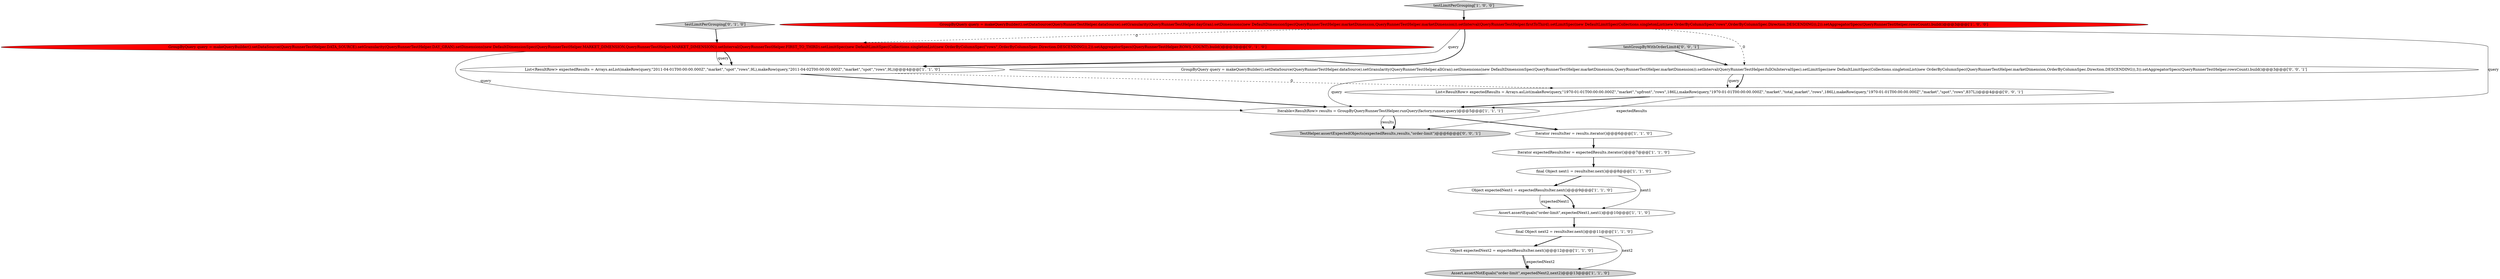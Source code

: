 digraph {
6 [style = filled, label = "Iterable<ResultRow> results = GroupByQueryRunnerTestHelper.runQuery(factory,runner,query)@@@5@@@['1', '1', '1']", fillcolor = white, shape = ellipse image = "AAA0AAABBB1BBB"];
14 [style = filled, label = "GroupByQuery query = makeQueryBuilder().setDataSource(QueryRunnerTestHelper.dataSource).setGranularity(QueryRunnerTestHelper.allGran).setDimensions(new DefaultDimensionSpec(QueryRunnerTestHelper.marketDimension,QueryRunnerTestHelper.marketDimension)).setInterval(QueryRunnerTestHelper.fullOnIntervalSpec).setLimitSpec(new DefaultLimitSpec(Collections.singletonList(new OrderByColumnSpec(QueryRunnerTestHelper.marketDimension,OrderByColumnSpec.Direction.DESCENDING)),3)).setAggregatorSpecs(QueryRunnerTestHelper.rowsCount).build()@@@3@@@['0', '0', '1']", fillcolor = white, shape = ellipse image = "AAA0AAABBB3BBB"];
16 [style = filled, label = "List<ResultRow> expectedResults = Arrays.asList(makeRow(query,\"1970-01-01T00:00:00.000Z\",\"market\",\"upfront\",\"rows\",186L),makeRow(query,\"1970-01-01T00:00:00.000Z\",\"market\",\"total_market\",\"rows\",186L),makeRow(query,\"1970-01-01T00:00:00.000Z\",\"market\",\"spot\",\"rows\",837L))@@@4@@@['0', '0', '1']", fillcolor = white, shape = ellipse image = "AAA0AAABBB3BBB"];
8 [style = filled, label = "Object expectedNext2 = expectedResultsIter.next()@@@12@@@['1', '1', '0']", fillcolor = white, shape = ellipse image = "AAA0AAABBB1BBB"];
13 [style = filled, label = "GroupByQuery query = makeQueryBuilder().setDataSource(QueryRunnerTestHelper.DATA_SOURCE).setGranularity(QueryRunnerTestHelper.DAY_GRAN).setDimensions(new DefaultDimensionSpec(QueryRunnerTestHelper.MARKET_DIMENSION,QueryRunnerTestHelper.MARKET_DIMENSION)).setInterval(QueryRunnerTestHelper.FIRST_TO_THIRD).setLimitSpec(new DefaultLimitSpec(Collections.singletonList(new OrderByColumnSpec(\"rows\",OrderByColumnSpec.Direction.DESCENDING)),2)).setAggregatorSpecs(QueryRunnerTestHelper.ROWS_COUNT).build()@@@3@@@['0', '1', '0']", fillcolor = red, shape = ellipse image = "AAA1AAABBB2BBB"];
9 [style = filled, label = "Iterator expectedResultsIter = expectedResults.iterator()@@@7@@@['1', '1', '0']", fillcolor = white, shape = ellipse image = "AAA0AAABBB1BBB"];
12 [style = filled, label = "testLimitPerGrouping['0', '1', '0']", fillcolor = lightgray, shape = diamond image = "AAA0AAABBB2BBB"];
5 [style = filled, label = "final Object next2 = resultsIter.next()@@@11@@@['1', '1', '0']", fillcolor = white, shape = ellipse image = "AAA0AAABBB1BBB"];
4 [style = filled, label = "Assert.assertNotEquals(\"order-limit\",expectedNext2,next2)@@@13@@@['1', '1', '0']", fillcolor = lightgray, shape = ellipse image = "AAA0AAABBB1BBB"];
10 [style = filled, label = "testLimitPerGrouping['1', '0', '0']", fillcolor = lightgray, shape = diamond image = "AAA0AAABBB1BBB"];
15 [style = filled, label = "testGroupByWithOrderLimit4['0', '0', '1']", fillcolor = lightgray, shape = diamond image = "AAA0AAABBB3BBB"];
2 [style = filled, label = "List<ResultRow> expectedResults = Arrays.asList(makeRow(query,\"2011-04-01T00:00:00.000Z\",\"market\",\"spot\",\"rows\",9L),makeRow(query,\"2011-04-02T00:00:00.000Z\",\"market\",\"spot\",\"rows\",9L))@@@4@@@['1', '1', '0']", fillcolor = white, shape = ellipse image = "AAA0AAABBB1BBB"];
17 [style = filled, label = "TestHelper.assertExpectedObjects(expectedResults,results,\"order-limit\")@@@6@@@['0', '0', '1']", fillcolor = lightgray, shape = ellipse image = "AAA0AAABBB3BBB"];
7 [style = filled, label = "Object expectedNext1 = expectedResultsIter.next()@@@9@@@['1', '1', '0']", fillcolor = white, shape = ellipse image = "AAA0AAABBB1BBB"];
11 [style = filled, label = "Assert.assertEquals(\"order-limit\",expectedNext1,next1)@@@10@@@['1', '1', '0']", fillcolor = white, shape = ellipse image = "AAA0AAABBB1BBB"];
3 [style = filled, label = "Iterator resultsIter = results.iterator()@@@6@@@['1', '1', '0']", fillcolor = white, shape = ellipse image = "AAA0AAABBB1BBB"];
0 [style = filled, label = "final Object next1 = resultsIter.next()@@@8@@@['1', '1', '0']", fillcolor = white, shape = ellipse image = "AAA0AAABBB1BBB"];
1 [style = filled, label = "GroupByQuery query = makeQueryBuilder().setDataSource(QueryRunnerTestHelper.dataSource).setGranularity(QueryRunnerTestHelper.dayGran).setDimensions(new DefaultDimensionSpec(QueryRunnerTestHelper.marketDimension,QueryRunnerTestHelper.marketDimension)).setInterval(QueryRunnerTestHelper.firstToThird).setLimitSpec(new DefaultLimitSpec(Collections.singletonList(new OrderByColumnSpec(\"rows\",OrderByColumnSpec.Direction.DESCENDING)),2)).setAggregatorSpecs(QueryRunnerTestHelper.rowsCount).build()@@@3@@@['1', '0', '0']", fillcolor = red, shape = ellipse image = "AAA1AAABBB1BBB"];
14->16 [style = bold, label=""];
6->17 [style = bold, label=""];
6->3 [style = bold, label=""];
5->8 [style = bold, label=""];
13->2 [style = solid, label="query"];
7->11 [style = bold, label=""];
5->4 [style = solid, label="next2"];
9->0 [style = bold, label=""];
15->14 [style = bold, label=""];
16->17 [style = solid, label="expectedResults"];
1->14 [style = dashed, label="0"];
2->6 [style = bold, label=""];
16->6 [style = bold, label=""];
6->17 [style = solid, label="results"];
14->6 [style = solid, label="query"];
1->6 [style = solid, label="query"];
13->6 [style = solid, label="query"];
0->7 [style = bold, label=""];
1->13 [style = dashed, label="0"];
0->11 [style = solid, label="next1"];
3->9 [style = bold, label=""];
12->13 [style = bold, label=""];
11->5 [style = bold, label=""];
2->16 [style = dashed, label="0"];
1->2 [style = solid, label="query"];
14->16 [style = solid, label="query"];
8->4 [style = solid, label="expectedNext2"];
7->11 [style = solid, label="expectedNext1"];
1->2 [style = bold, label=""];
8->4 [style = bold, label=""];
10->1 [style = bold, label=""];
13->2 [style = bold, label=""];
}

